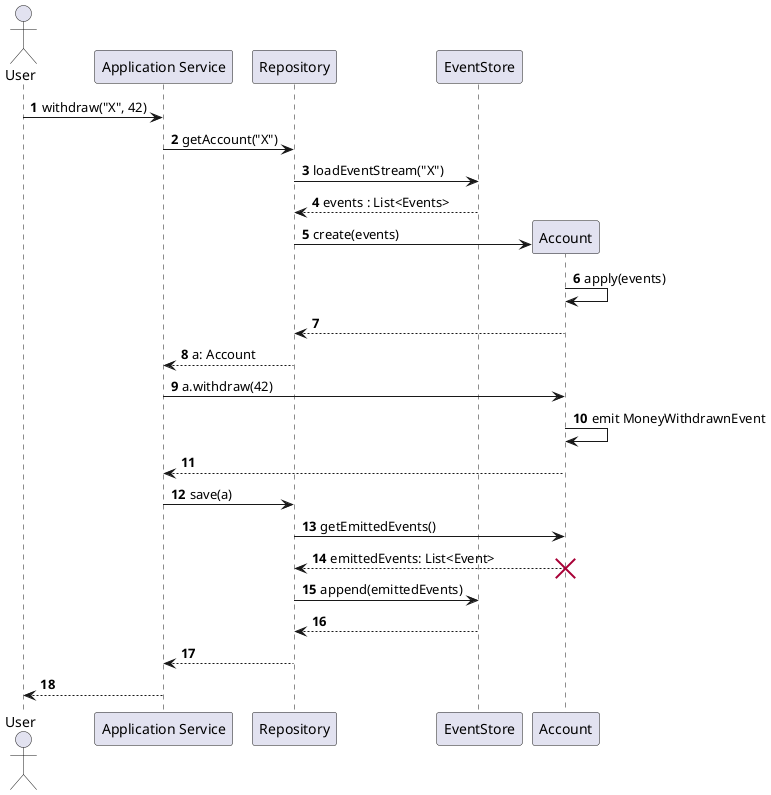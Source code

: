@startuml

actor "User" as U
participant "Application Service" as AS
participant "Repository" as R
participant "EventStore" as ES
autonumber
U -> AS: withdraw("X", 42)
AS -> R: getAccount("X")
R -> ES: loadEventStream("X")
R <-- ES: events : List<Events>
create "Account" as A
R ->  A: create(events)
A -> A: apply(events)
R <-- A
AS <-- R: a: Account
AS -> A: a.withdraw(42)
A -> A: emit MoneyWithdrawnEvent
AS <-- A
AS -> R: save(a)
R -> A: getEmittedEvents()
R <-- A: emittedEvents: List<Event>
destroy A
R -> ES: append(emittedEvents)
R <-- ES
AS <-- R
U <-- AS

@enduml